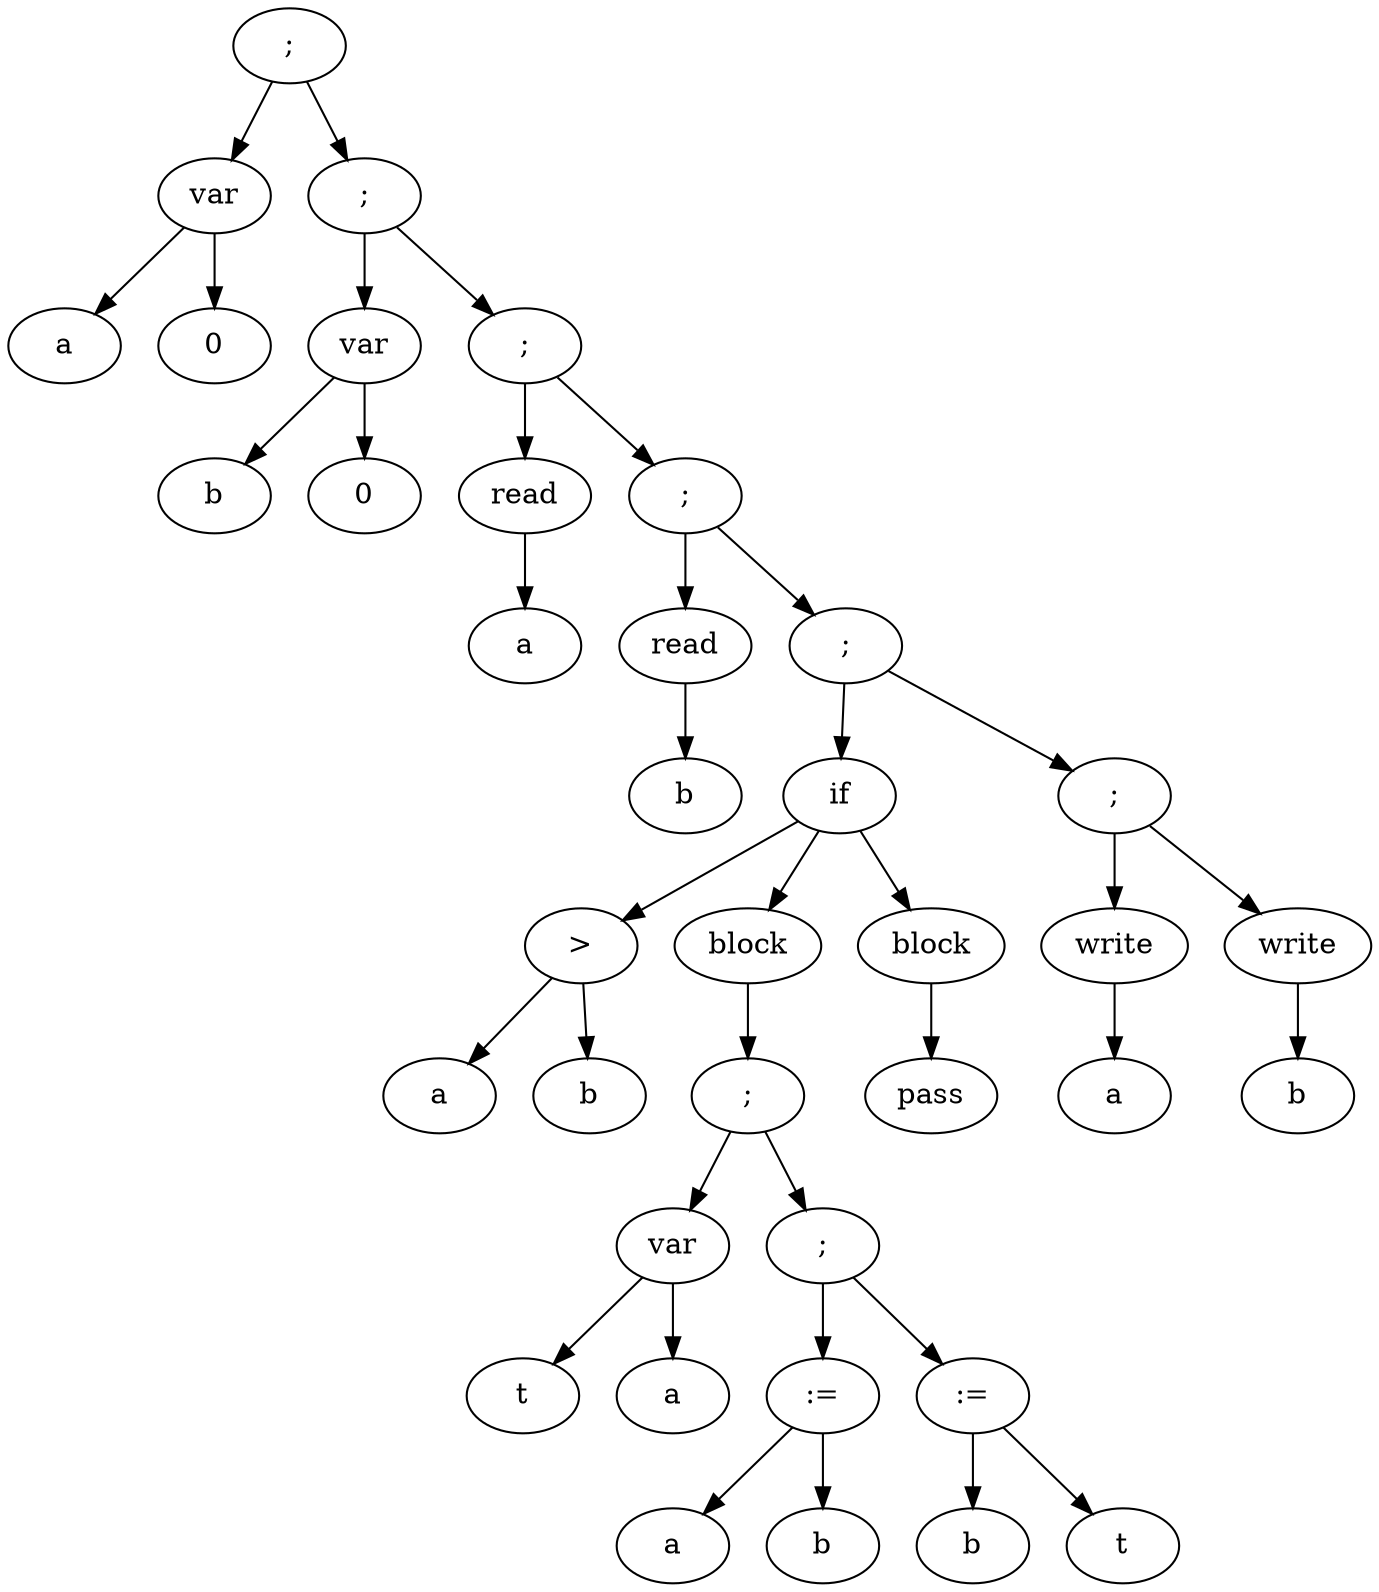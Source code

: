digraph {
n0 [label = ";"]
n0-> n1
n1 [label = "var"]
n1-> n2
n2 [label = "a"]
n1-> n3
n3 [label = "0"]
n0-> n4
n4 [label = ";"]
n4-> n5
n5 [label = "var"]
n5-> n6
n6 [label = "b"]
n5-> n7
n7 [label = "0"]
n4-> n8
n8 [label = ";"]
n8-> n9
n9 [label = "read"]
n9-> n10
n10 [label = "a"]
n8-> n11
n11 [label = ";"]
n11-> n12
n12 [label = "read"]
n12-> n13
n13 [label = "b"]
n11-> n14
n14 [label = ";"]
n14-> n15
n15 [label = "if"]
n15-> n16
n16 [label = ">"]
n16-> n17
n17 [label = "a"]
n16-> n18
n18 [label = "b"]
n15-> n19
n19 [label = "block"]
n19-> n20
n20 [label = ";"]
n20-> n21
n21 [label = "var"]
n21-> n22
n22 [label = "t"]
n21-> n23
n23 [label = "a"]
n20-> n24
n24 [label = ";"]
n24-> n25
n25 [label = ":="]
n25-> n26
n26 [label = "a"]
n25-> n27
n27 [label = "b"]
n24-> n28
n28 [label = ":="]
n28-> n29
n29 [label = "b"]
n28-> n30
n30 [label = "t"]
n15-> n31
n31 [label = "block"]
n31-> n32
n32 [label = "pass"]
n14-> n33
n33 [label = ";"]
n33-> n34
n34 [label = "write"]
n34-> n35
n35 [label = "a"]
n33-> n36
n36 [label = "write"]
n36-> n37
n37 [label = "b"]
}
